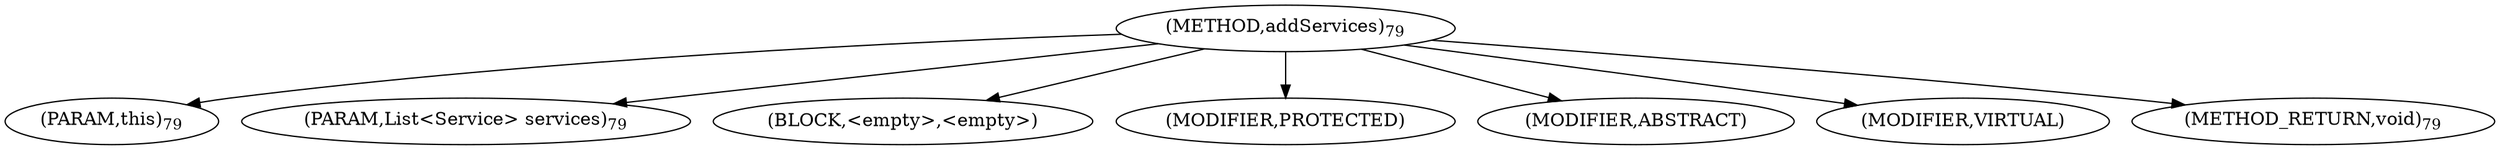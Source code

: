 digraph "addServices" {  
"134" [label = <(METHOD,addServices)<SUB>79</SUB>> ]
"135" [label = <(PARAM,this)<SUB>79</SUB>> ]
"136" [label = <(PARAM,List&lt;Service&gt; services)<SUB>79</SUB>> ]
"137" [label = <(BLOCK,&lt;empty&gt;,&lt;empty&gt;)> ]
"138" [label = <(MODIFIER,PROTECTED)> ]
"139" [label = <(MODIFIER,ABSTRACT)> ]
"140" [label = <(MODIFIER,VIRTUAL)> ]
"141" [label = <(METHOD_RETURN,void)<SUB>79</SUB>> ]
  "134" -> "135" 
  "134" -> "136" 
  "134" -> "137" 
  "134" -> "138" 
  "134" -> "139" 
  "134" -> "140" 
  "134" -> "141" 
}
